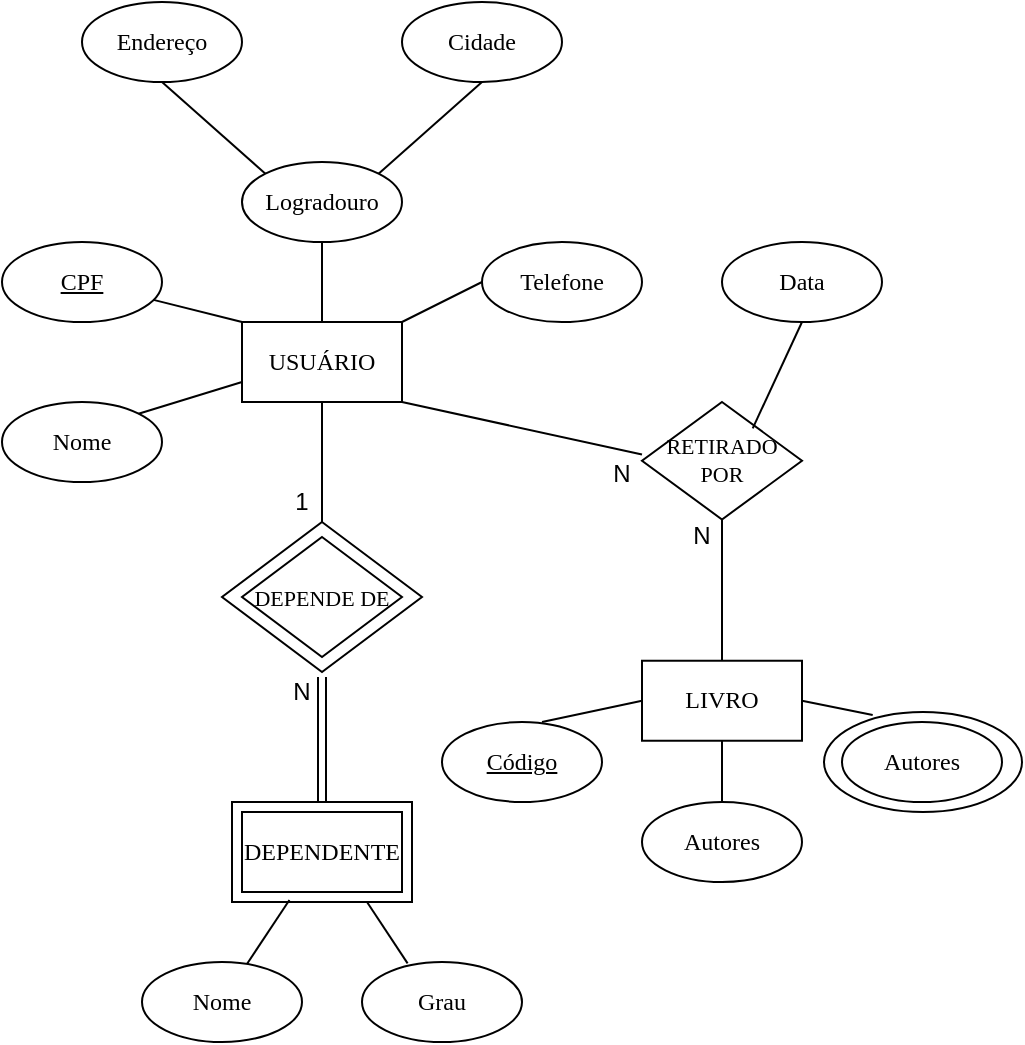 <mxfile version="20.3.0" type="device"><diagram id="dHO-Bjs5FrbuEPbRud-3" name="Página-1"><mxGraphModel dx="827" dy="527" grid="1" gridSize="10" guides="1" tooltips="1" connect="1" arrows="1" fold="1" page="1" pageScale="1" pageWidth="827" pageHeight="1169" math="0" shadow="0"><root><mxCell id="0"/><mxCell id="1" parent="0"/><mxCell id="j0VZOdiUR9_lSjoWFsDD-37" value="1" style="rounded=0;whiteSpace=wrap;html=1;strokeColor=none;fillColor=none;" parent="1" vertex="1"><mxGeometry x="180" y="280" width="20" height="20" as="geometry"/></mxCell><mxCell id="3q2RtlldEfJ6EudGyLOO-2" value="Logradouro" style="ellipse;whiteSpace=wrap;html=1;fontFamily=Times New Roman;" vertex="1" parent="1"><mxGeometry x="160" y="120" width="80" height="40" as="geometry"/></mxCell><mxCell id="3q2RtlldEfJ6EudGyLOO-3" value="&lt;u&gt;CPF&lt;/u&gt;" style="ellipse;whiteSpace=wrap;html=1;fontFamily=Times New Roman;" vertex="1" parent="1"><mxGeometry x="40" y="160" width="80" height="40" as="geometry"/></mxCell><mxCell id="3q2RtlldEfJ6EudGyLOO-4" value="USUÁRIO" style="rounded=0;whiteSpace=wrap;html=1;fontFamily=Times New Roman;" vertex="1" parent="1"><mxGeometry x="160" y="200" width="80" height="40" as="geometry"/></mxCell><mxCell id="3q2RtlldEfJ6EudGyLOO-7" value="" style="endArrow=none;html=1;rounded=0;fontFamily=Times New Roman;entryX=0.5;entryY=1;entryDx=0;entryDy=0;exitX=0.5;exitY=0;exitDx=0;exitDy=0;" edge="1" parent="1" source="3q2RtlldEfJ6EudGyLOO-4" target="3q2RtlldEfJ6EudGyLOO-2"><mxGeometry width="50" height="50" relative="1" as="geometry"><mxPoint x="300" y="230" as="sourcePoint"/><mxPoint x="350" y="180" as="targetPoint"/></mxGeometry></mxCell><mxCell id="3q2RtlldEfJ6EudGyLOO-9" value="Telefone" style="ellipse;whiteSpace=wrap;html=1;fontFamily=Times New Roman;" vertex="1" parent="1"><mxGeometry x="280" y="160" width="80" height="40" as="geometry"/></mxCell><mxCell id="3q2RtlldEfJ6EudGyLOO-10" value="Nome" style="ellipse;whiteSpace=wrap;html=1;fontFamily=Times New Roman;" vertex="1" parent="1"><mxGeometry x="40" y="240" width="80" height="40" as="geometry"/></mxCell><mxCell id="3q2RtlldEfJ6EudGyLOO-11" value="Endereço" style="ellipse;whiteSpace=wrap;html=1;fontFamily=Times New Roman;" vertex="1" parent="1"><mxGeometry x="80" y="40" width="80" height="40" as="geometry"/></mxCell><mxCell id="3q2RtlldEfJ6EudGyLOO-12" value="Cidade" style="ellipse;whiteSpace=wrap;html=1;fontFamily=Times New Roman;" vertex="1" parent="1"><mxGeometry x="240" y="40" width="80" height="40" as="geometry"/></mxCell><mxCell id="3q2RtlldEfJ6EudGyLOO-13" value="" style="endArrow=none;html=1;rounded=0;fontFamily=Times New Roman;entryX=0.5;entryY=1;entryDx=0;entryDy=0;exitX=0;exitY=0;exitDx=0;exitDy=0;" edge="1" parent="1" source="3q2RtlldEfJ6EudGyLOO-2" target="3q2RtlldEfJ6EudGyLOO-11"><mxGeometry width="50" height="50" relative="1" as="geometry"><mxPoint x="300" y="230" as="sourcePoint"/><mxPoint x="350" y="180" as="targetPoint"/></mxGeometry></mxCell><mxCell id="3q2RtlldEfJ6EudGyLOO-14" value="" style="endArrow=none;html=1;rounded=0;fontFamily=Times New Roman;entryX=0.5;entryY=1;entryDx=0;entryDy=0;exitX=1;exitY=0;exitDx=0;exitDy=0;" edge="1" parent="1" source="3q2RtlldEfJ6EudGyLOO-2" target="3q2RtlldEfJ6EudGyLOO-12"><mxGeometry width="50" height="50" relative="1" as="geometry"><mxPoint x="300" y="230" as="sourcePoint"/><mxPoint x="350" y="180" as="targetPoint"/></mxGeometry></mxCell><mxCell id="3q2RtlldEfJ6EudGyLOO-15" value="" style="endArrow=none;html=1;rounded=0;fontFamily=Times New Roman;entryX=0;entryY=0.5;entryDx=0;entryDy=0;exitX=1;exitY=0;exitDx=0;exitDy=0;" edge="1" parent="1" source="3q2RtlldEfJ6EudGyLOO-4" target="3q2RtlldEfJ6EudGyLOO-9"><mxGeometry width="50" height="50" relative="1" as="geometry"><mxPoint x="300" y="230" as="sourcePoint"/><mxPoint x="350" y="180" as="targetPoint"/></mxGeometry></mxCell><mxCell id="3q2RtlldEfJ6EudGyLOO-16" value="" style="endArrow=none;html=1;rounded=0;fontFamily=Times New Roman;exitX=0;exitY=0;exitDx=0;exitDy=0;" edge="1" parent="1" source="3q2RtlldEfJ6EudGyLOO-4" target="3q2RtlldEfJ6EudGyLOO-3"><mxGeometry width="50" height="50" relative="1" as="geometry"><mxPoint x="300" y="230" as="sourcePoint"/><mxPoint x="350" y="180" as="targetPoint"/></mxGeometry></mxCell><mxCell id="3q2RtlldEfJ6EudGyLOO-17" value="" style="endArrow=none;html=1;rounded=0;fontFamily=Times New Roman;entryX=1;entryY=0;entryDx=0;entryDy=0;exitX=0;exitY=0.75;exitDx=0;exitDy=0;" edge="1" parent="1" source="3q2RtlldEfJ6EudGyLOO-4" target="3q2RtlldEfJ6EudGyLOO-10"><mxGeometry width="50" height="50" relative="1" as="geometry"><mxPoint x="300" y="230" as="sourcePoint"/><mxPoint x="350" y="180" as="targetPoint"/></mxGeometry></mxCell><mxCell id="3q2RtlldEfJ6EudGyLOO-18" value="&lt;font style=&quot;font-size: 11px;&quot;&gt;DEPENDE DE&lt;/font&gt;" style="rhombus;whiteSpace=wrap;html=1;fontFamily=Times New Roman;" vertex="1" parent="1"><mxGeometry x="160" y="307.5" width="80" height="60" as="geometry"/></mxCell><mxCell id="3q2RtlldEfJ6EudGyLOO-19" value="" style="rhombus;whiteSpace=wrap;html=1;fontFamily=Times New Roman;fontSize=11;fillColor=none;" vertex="1" parent="1"><mxGeometry x="150" y="300" width="100" height="75" as="geometry"/></mxCell><mxCell id="3q2RtlldEfJ6EudGyLOO-20" value="DEPENDENTE" style="rounded=0;whiteSpace=wrap;html=1;fontFamily=Times New Roman;" vertex="1" parent="1"><mxGeometry x="160" y="445" width="80" height="40" as="geometry"/></mxCell><mxCell id="3q2RtlldEfJ6EudGyLOO-25" value="" style="rounded=0;whiteSpace=wrap;html=1;fontFamily=Times New Roman;fontSize=11;fillColor=none;" vertex="1" parent="1"><mxGeometry x="155" y="440" width="90" height="50" as="geometry"/></mxCell><mxCell id="3q2RtlldEfJ6EudGyLOO-26" value="" style="shape=link;html=1;rounded=0;strokeColor=default;fontFamily=Times New Roman;fontSize=11;exitX=0.5;exitY=0;exitDx=0;exitDy=0;" edge="1" parent="1" source="3q2RtlldEfJ6EudGyLOO-25"><mxGeometry width="100" relative="1" as="geometry"><mxPoint x="260" y="407.5" as="sourcePoint"/><mxPoint x="200" y="377.5" as="targetPoint"/></mxGeometry></mxCell><mxCell id="3q2RtlldEfJ6EudGyLOO-27" value="" style="endArrow=none;html=1;rounded=0;strokeColor=default;fontFamily=Times New Roman;fontSize=11;entryX=0.5;entryY=1;entryDx=0;entryDy=0;exitX=0.5;exitY=0;exitDx=0;exitDy=0;" edge="1" parent="1" source="3q2RtlldEfJ6EudGyLOO-19" target="3q2RtlldEfJ6EudGyLOO-4"><mxGeometry width="50" height="50" relative="1" as="geometry"><mxPoint x="250" y="360" as="sourcePoint"/><mxPoint x="300" y="310" as="targetPoint"/></mxGeometry></mxCell><mxCell id="3q2RtlldEfJ6EudGyLOO-28" value="RETIRADO POR" style="rhombus;whiteSpace=wrap;html=1;fontFamily=Times New Roman;fontSize=11;fillColor=none;perimeterSpacing=0;" vertex="1" parent="1"><mxGeometry x="360" y="240" width="80" height="58.75" as="geometry"/></mxCell><mxCell id="3q2RtlldEfJ6EudGyLOO-29" value="LIVRO" style="rounded=0;whiteSpace=wrap;html=1;fontFamily=Times New Roman;" vertex="1" parent="1"><mxGeometry x="360" y="369.37" width="80" height="40" as="geometry"/></mxCell><mxCell id="3q2RtlldEfJ6EudGyLOO-30" value="" style="endArrow=none;html=1;rounded=0;strokeColor=default;fontFamily=Times New Roman;fontSize=11;entryX=1;entryY=1;entryDx=0;entryDy=0;exitX=1;exitY=0;exitDx=0;exitDy=0;" edge="1" parent="1" source="3q2RtlldEfJ6EudGyLOO-32" target="3q2RtlldEfJ6EudGyLOO-4"><mxGeometry width="50" height="50" relative="1" as="geometry"><mxPoint x="330" y="300" as="sourcePoint"/><mxPoint x="380" y="250" as="targetPoint"/></mxGeometry></mxCell><mxCell id="3q2RtlldEfJ6EudGyLOO-31" value="N" style="rounded=0;whiteSpace=wrap;html=1;strokeColor=none;fillColor=none;" vertex="1" parent="1"><mxGeometry x="180" y="375" width="20" height="20" as="geometry"/></mxCell><mxCell id="3q2RtlldEfJ6EudGyLOO-32" value="N" style="rounded=0;whiteSpace=wrap;html=1;strokeColor=none;fillColor=none;" vertex="1" parent="1"><mxGeometry x="340" y="266.24" width="20" height="20" as="geometry"/></mxCell><mxCell id="3q2RtlldEfJ6EudGyLOO-33" value="Nome" style="ellipse;whiteSpace=wrap;html=1;fontFamily=Times New Roman;" vertex="1" parent="1"><mxGeometry x="110" y="520" width="80" height="40" as="geometry"/></mxCell><mxCell id="3q2RtlldEfJ6EudGyLOO-34" value="Grau" style="ellipse;whiteSpace=wrap;html=1;fontFamily=Times New Roman;" vertex="1" parent="1"><mxGeometry x="220" y="520" width="80" height="40" as="geometry"/></mxCell><mxCell id="3q2RtlldEfJ6EudGyLOO-35" value="" style="endArrow=none;html=1;rounded=0;strokeColor=default;fontFamily=Times New Roman;fontSize=11;entryX=0.319;entryY=0.98;entryDx=0;entryDy=0;entryPerimeter=0;" edge="1" parent="1" source="3q2RtlldEfJ6EudGyLOO-33" target="3q2RtlldEfJ6EudGyLOO-25"><mxGeometry width="50" height="50" relative="1" as="geometry"><mxPoint x="130" y="535" as="sourcePoint"/><mxPoint x="180" y="485" as="targetPoint"/></mxGeometry></mxCell><mxCell id="3q2RtlldEfJ6EudGyLOO-36" value="" style="endArrow=none;html=1;rounded=0;strokeColor=default;fontFamily=Times New Roman;fontSize=11;entryX=0.75;entryY=1;entryDx=0;entryDy=0;exitX=0.285;exitY=0.017;exitDx=0;exitDy=0;exitPerimeter=0;" edge="1" parent="1" source="3q2RtlldEfJ6EudGyLOO-34" target="3q2RtlldEfJ6EudGyLOO-25"><mxGeometry width="50" height="50" relative="1" as="geometry"><mxPoint x="330" y="380" as="sourcePoint"/><mxPoint x="380" y="330" as="targetPoint"/></mxGeometry></mxCell><mxCell id="3q2RtlldEfJ6EudGyLOO-37" value="Autores" style="ellipse;whiteSpace=wrap;html=1;fontFamily=Times New Roman;" vertex="1" parent="1"><mxGeometry x="460" y="400" width="80" height="40" as="geometry"/></mxCell><mxCell id="3q2RtlldEfJ6EudGyLOO-38" value="" style="endArrow=none;html=1;rounded=0;strokeColor=default;fontFamily=Times New Roman;fontSize=11;exitX=0.5;exitY=0;exitDx=0;exitDy=0;entryX=0.5;entryY=1;entryDx=0;entryDy=0;" edge="1" parent="1" source="3q2RtlldEfJ6EudGyLOO-29" target="3q2RtlldEfJ6EudGyLOO-28"><mxGeometry width="50" height="50" relative="1" as="geometry"><mxPoint x="330" y="309.37" as="sourcePoint"/><mxPoint x="380" y="259.37" as="targetPoint"/></mxGeometry></mxCell><mxCell id="3q2RtlldEfJ6EudGyLOO-39" value="N" style="rounded=0;whiteSpace=wrap;html=1;strokeColor=none;fillColor=none;" vertex="1" parent="1"><mxGeometry x="380" y="296.87" width="20" height="20" as="geometry"/></mxCell><mxCell id="3q2RtlldEfJ6EudGyLOO-41" value="Autores" style="ellipse;whiteSpace=wrap;html=1;fontFamily=Times New Roman;" vertex="1" parent="1"><mxGeometry x="360" y="440" width="80" height="40" as="geometry"/></mxCell><mxCell id="3q2RtlldEfJ6EudGyLOO-42" value="&lt;u&gt;Código&lt;/u&gt;" style="ellipse;whiteSpace=wrap;html=1;fontFamily=Times New Roman;" vertex="1" parent="1"><mxGeometry x="260" y="400" width="80" height="40" as="geometry"/></mxCell><mxCell id="3q2RtlldEfJ6EudGyLOO-43" value="" style="ellipse;whiteSpace=wrap;html=1;fontFamily=Times New Roman;fillColor=none;" vertex="1" parent="1"><mxGeometry x="451" y="395" width="99" height="50" as="geometry"/></mxCell><mxCell id="3q2RtlldEfJ6EudGyLOO-44" value="" style="endArrow=none;html=1;rounded=0;strokeColor=default;fontFamily=Times New Roman;fontSize=11;entryX=0.5;entryY=1;entryDx=0;entryDy=0;exitX=0.5;exitY=0;exitDx=0;exitDy=0;" edge="1" parent="1" source="3q2RtlldEfJ6EudGyLOO-41" target="3q2RtlldEfJ6EudGyLOO-29"><mxGeometry width="50" height="50" relative="1" as="geometry"><mxPoint x="330" y="380" as="sourcePoint"/><mxPoint x="380" y="330" as="targetPoint"/></mxGeometry></mxCell><mxCell id="3q2RtlldEfJ6EudGyLOO-45" value="" style="endArrow=none;html=1;rounded=0;strokeColor=default;fontFamily=Times New Roman;fontSize=11;exitX=0.625;exitY=0;exitDx=0;exitDy=0;exitPerimeter=0;entryX=0;entryY=0.5;entryDx=0;entryDy=0;" edge="1" parent="1" source="3q2RtlldEfJ6EudGyLOO-42" target="3q2RtlldEfJ6EudGyLOO-29"><mxGeometry width="50" height="50" relative="1" as="geometry"><mxPoint x="330" y="380" as="sourcePoint"/><mxPoint x="380" y="330" as="targetPoint"/></mxGeometry></mxCell><mxCell id="3q2RtlldEfJ6EudGyLOO-46" value="" style="endArrow=none;html=1;rounded=0;strokeColor=default;fontFamily=Times New Roman;fontSize=11;exitX=0.246;exitY=0.03;exitDx=0;exitDy=0;exitPerimeter=0;entryX=1;entryY=0.5;entryDx=0;entryDy=0;" edge="1" parent="1" source="3q2RtlldEfJ6EudGyLOO-43" target="3q2RtlldEfJ6EudGyLOO-29"><mxGeometry width="50" height="50" relative="1" as="geometry"><mxPoint x="330" y="380" as="sourcePoint"/><mxPoint x="380" y="330" as="targetPoint"/></mxGeometry></mxCell><mxCell id="3q2RtlldEfJ6EudGyLOO-48" value="Data" style="ellipse;whiteSpace=wrap;html=1;fontFamily=Times New Roman;" vertex="1" parent="1"><mxGeometry x="400" y="160" width="80" height="40" as="geometry"/></mxCell><mxCell id="3q2RtlldEfJ6EudGyLOO-49" value="" style="endArrow=none;html=1;rounded=0;strokeColor=default;fontFamily=Times New Roman;fontSize=11;entryX=0.5;entryY=1;entryDx=0;entryDy=0;exitX=0.692;exitY=0.224;exitDx=0;exitDy=0;exitPerimeter=0;" edge="1" parent="1" source="3q2RtlldEfJ6EudGyLOO-28" target="3q2RtlldEfJ6EudGyLOO-48"><mxGeometry width="50" height="50" relative="1" as="geometry"><mxPoint x="330" y="300" as="sourcePoint"/><mxPoint x="380" y="250" as="targetPoint"/></mxGeometry></mxCell></root></mxGraphModel></diagram></mxfile>
